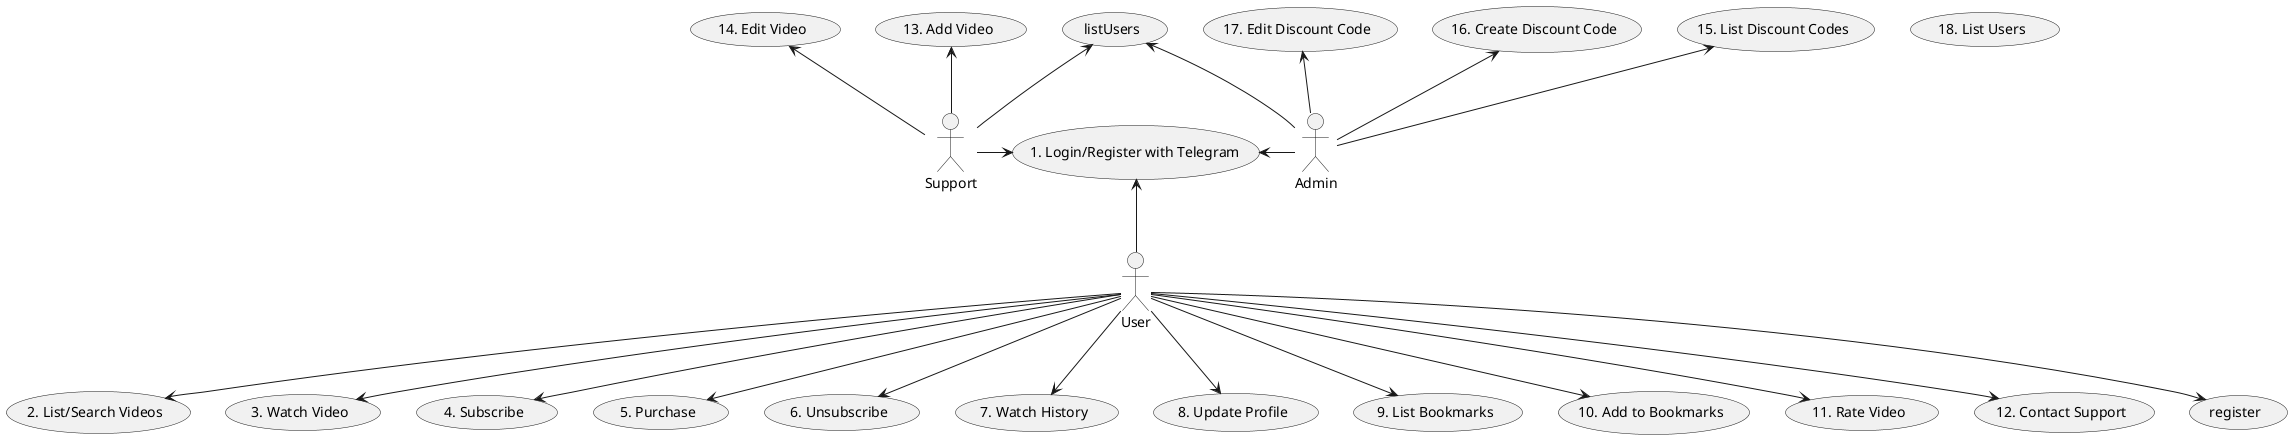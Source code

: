 @startuml
actor User
actor Support
actor Admin

"1. Login/Register with Telegram" as (login)
"2. List/Search Videos" as (videos)
"3. Watch Video" as (watch)
"4. Subscribe" as (subscribe)
"5. Purchase" as (purchase)
"6. Unsubscribe" as (unsubscribe)
"7. Watch History" as (history)
"8. Update Profile" as (profile)
"9. List Bookmarks" as (bookmarks)
"10. Add to Bookmarks" as (bookmark)
"11. Rate Video" as (rate)
"12. Contact Support" as (contact)
"13. Add Video" as (addVideo)
"14. Edit Video" as (editVideo)
"15. List Discount Codes" as (discounts)
"16. Create Discount Code" as (createDiscount)
"17. Edit Discount Code" as (editDiscount)
"18. List Users" as (user)

Support -[hidden] Admin

User -u-> (login)
User -d-> (register)
User -d-> (videos)
User -d-> (watch)
User -d-> (bookmarks)
User -d-> (bookmark)
User -d-> (history)
User -d-> (profile)
User -d-> (contact)
User -d-> (subscribe)
User -d-> (purchase)
User -d-> (unsubscribe)
User -d-> (rate)

Support -r-> (login)
Support -u-> (addVideo)
Support -u-> (editVideo)
Support -u-> (listUsers)

Admin -l-> (login)
Admin -u-> (discounts)
Admin -u-> (createDiscount)
Admin -u-> (editDiscount)
Admin -u-> (listUsers)

@enduml